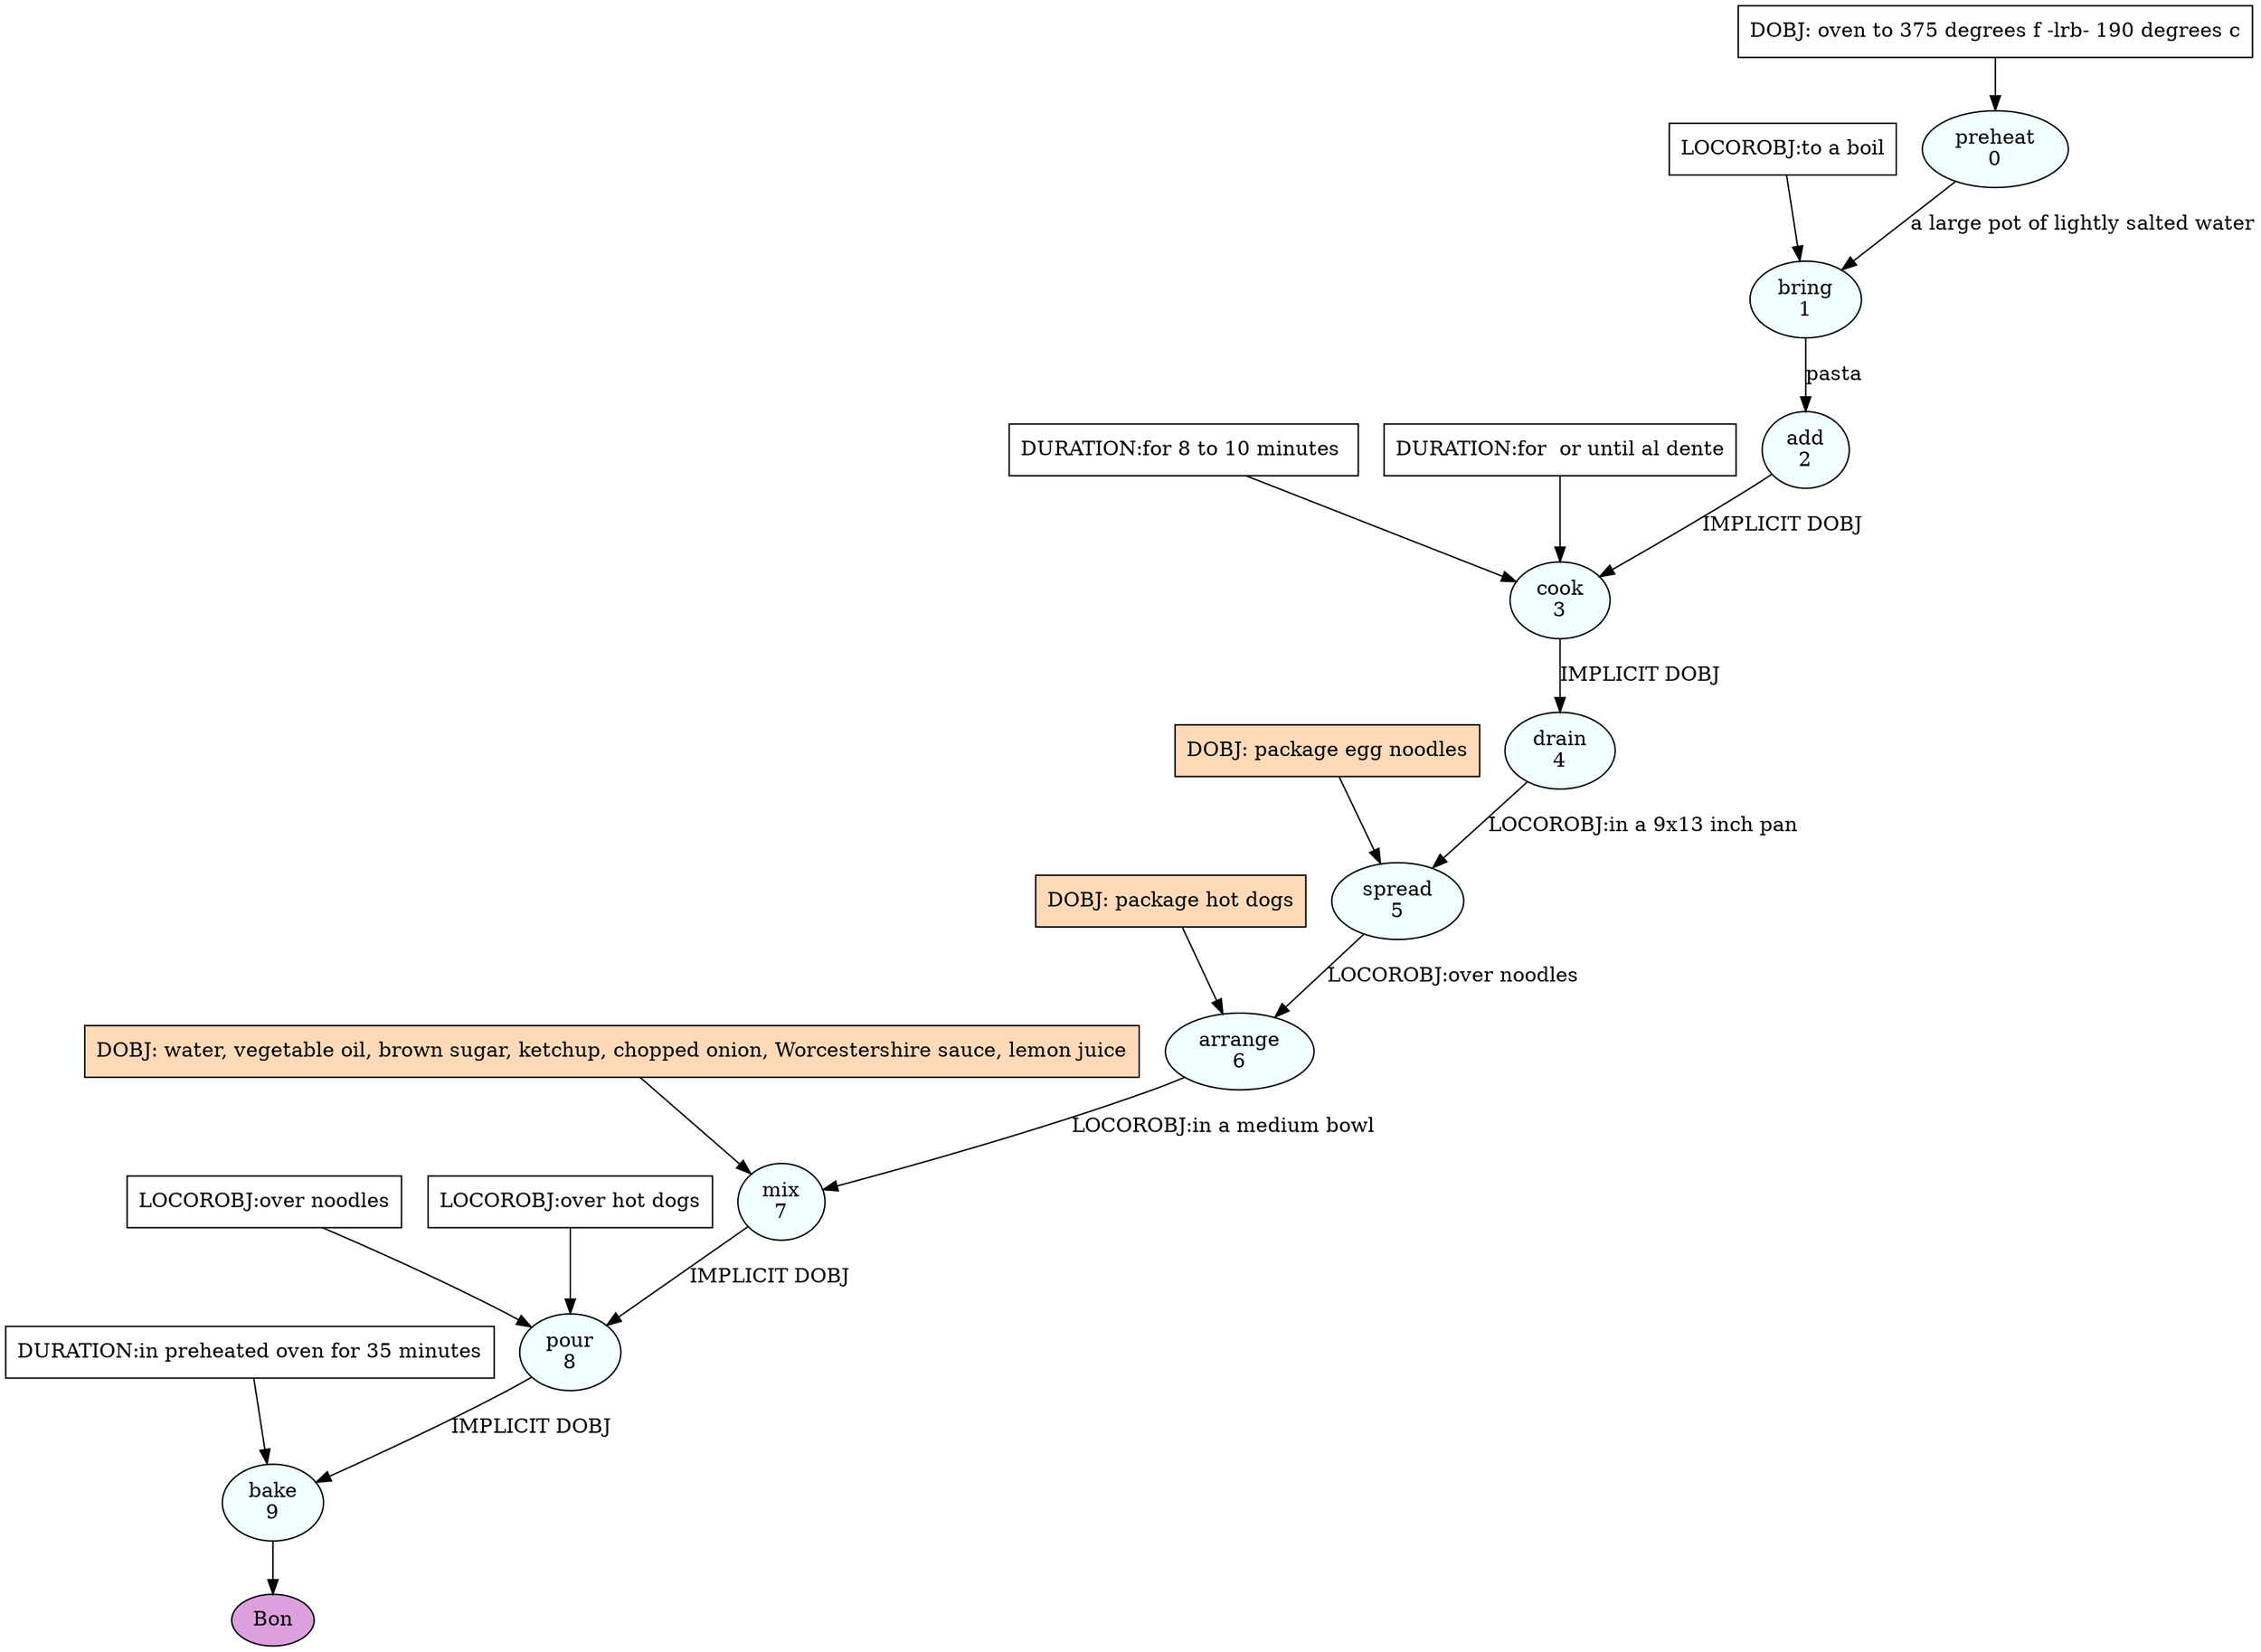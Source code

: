 digraph recipe {
E0[label="preheat
0", shape=oval, style=filled, fillcolor=azure]
E1[label="bring
1", shape=oval, style=filled, fillcolor=azure]
E2[label="add
2", shape=oval, style=filled, fillcolor=azure]
E3[label="cook
3", shape=oval, style=filled, fillcolor=azure]
E4[label="drain
4", shape=oval, style=filled, fillcolor=azure]
E5[label="spread
5", shape=oval, style=filled, fillcolor=azure]
E6[label="arrange
6", shape=oval, style=filled, fillcolor=azure]
E7[label="mix
7", shape=oval, style=filled, fillcolor=azure]
E8[label="pour
8", shape=oval, style=filled, fillcolor=azure]
E9[label="bake
9", shape=oval, style=filled, fillcolor=azure]
D0[label="DOBJ: oven to 375 degrees f -lrb- 190 degrees c", shape=box, style=filled, fillcolor=white]
D0 -> E0
E0 -> E1 [label="a large pot of lightly salted water"]
P1_0_0[label="LOCOROBJ:to a boil", shape=box, style=filled, fillcolor=white]
P1_0_0 -> E1
E1 -> E2 [label="pasta"]
E2 -> E3 [label="IMPLICIT DOBJ"]
P3_0_0[label="DURATION:for 8 to 10 minutes ", shape=box, style=filled, fillcolor=white]
P3_0_0 -> E3
P3_0_1[label="DURATION:for  or until al dente", shape=box, style=filled, fillcolor=white]
P3_0_1 -> E3
E3 -> E4 [label="IMPLICIT DOBJ"]
D5_ing[label="DOBJ: package egg noodles", shape=box, style=filled, fillcolor=peachpuff]
D5_ing -> E5
E4 -> E5 [label="LOCOROBJ:in a 9x13 inch pan"]
D6_ing[label="DOBJ: package hot dogs", shape=box, style=filled, fillcolor=peachpuff]
D6_ing -> E6
E5 -> E6 [label="LOCOROBJ:over noodles"]
D7_ing[label="DOBJ: water, vegetable oil, brown sugar, ketchup, chopped onion, Worcestershire sauce, lemon juice", shape=box, style=filled, fillcolor=peachpuff]
D7_ing -> E7
E6 -> E7 [label="LOCOROBJ:in a medium bowl"]
E7 -> E8 [label="IMPLICIT DOBJ"]
P8_0_0[label="LOCOROBJ:over noodles", shape=box, style=filled, fillcolor=white]
P8_0_0 -> E8
P8_0_1[label="LOCOROBJ:over hot dogs", shape=box, style=filled, fillcolor=white]
P8_0_1 -> E8
E8 -> E9 [label="IMPLICIT DOBJ"]
P9_0_0[label="DURATION:in preheated oven for 35 minutes", shape=box, style=filled, fillcolor=white]
P9_0_0 -> E9
EOR[label="Bon", shape=oval, style=filled, fillcolor=plum]
E9 -> EOR
}
